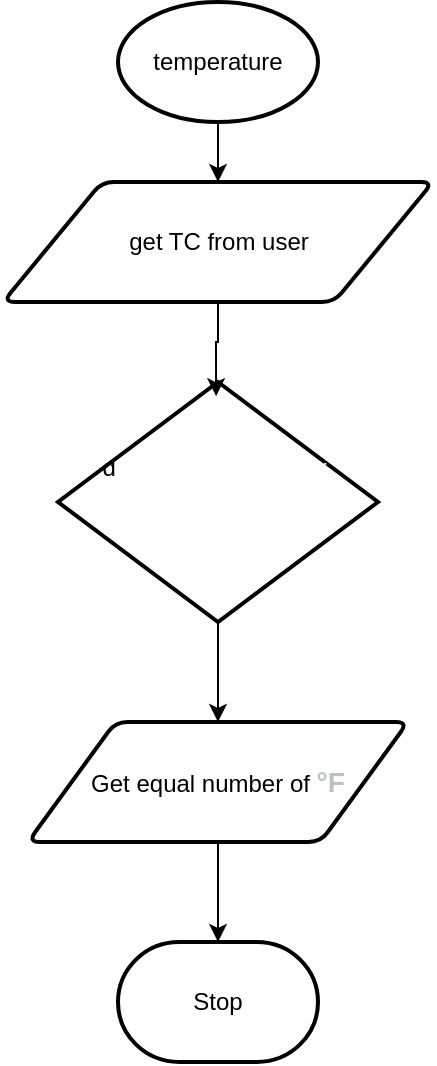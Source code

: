 <mxfile>
    <diagram id="r_Ug84spR0duPUYABwqX" name="Page-1">
        <mxGraphModel dx="861" dy="516" grid="1" gridSize="10" guides="1" tooltips="1" connect="1" arrows="1" fold="1" page="1" pageScale="1" pageWidth="850" pageHeight="1100" math="0" shadow="0">
            <root>
                <mxCell id="0"/>
                <mxCell id="1" parent="0"/>
                <mxCell id="13" style="edgeStyle=none;html=1;" edge="1" parent="1" source="3" target="11">
                    <mxGeometry relative="1" as="geometry"/>
                </mxCell>
                <mxCell id="3" value="temperature" style="strokeWidth=2;html=1;shape=mxgraph.flowchart.start_1;whiteSpace=wrap;" vertex="1" parent="1">
                    <mxGeometry x="265" y="60" width="100" height="60" as="geometry"/>
                </mxCell>
                <mxCell id="5" style="edgeStyle=none;html=1;" edge="1" parent="1" source="6" target="8">
                    <mxGeometry relative="1" as="geometry"/>
                </mxCell>
                <mxCell id="6" value="d&lt;font color=&quot;#ffffff&quot;&gt;o math with number&amp;nbsp;&lt;br&gt;&lt;span style=&quot;font-family: &amp;#34;lato&amp;#34; , sans-serif ; font-size: 14.667px ; text-align: left&quot;&gt;Tf = (9/5)*Tc+32&lt;/span&gt;&lt;/font&gt;&lt;div style=&quot;text-align: center&quot;&gt;&lt;b style=&quot;font-family: &amp;#34;arial&amp;#34; , sans-serif ; font-size: 14px ; text-align: left&quot;&gt;&lt;font color=&quot;#ffffff&quot;&gt;°&lt;/font&gt;&lt;/b&gt;&lt;/div&gt;" style="strokeWidth=2;html=1;shape=mxgraph.flowchart.decision;whiteSpace=wrap;" vertex="1" parent="1">
                    <mxGeometry x="235" y="250" width="160" height="120" as="geometry"/>
                </mxCell>
                <mxCell id="7" style="edgeStyle=none;html=1;entryX=0.5;entryY=0;entryDx=0;entryDy=0;entryPerimeter=0;" edge="1" parent="1" source="8" target="9">
                    <mxGeometry relative="1" as="geometry"/>
                </mxCell>
                <mxCell id="8" value="Get equal number of&amp;nbsp;&lt;b style=&quot;color: rgb(189 , 193 , 198) ; font-family: &amp;#34;arial&amp;#34; , sans-serif ; font-size: 14px ; text-align: left&quot;&gt;°F&lt;/b&gt;" style="shape=parallelogram;html=1;strokeWidth=2;perimeter=parallelogramPerimeter;whiteSpace=wrap;rounded=1;arcSize=12;size=0.23;" vertex="1" parent="1">
                    <mxGeometry x="220" y="420" width="190" height="60" as="geometry"/>
                </mxCell>
                <mxCell id="9" value="Stop" style="strokeWidth=2;html=1;shape=mxgraph.flowchart.terminator;whiteSpace=wrap;" vertex="1" parent="1">
                    <mxGeometry x="265" y="530" width="100" height="60" as="geometry"/>
                </mxCell>
                <mxCell id="12" style="edgeStyle=orthogonalEdgeStyle;html=1;entryX=0.494;entryY=0.059;entryDx=0;entryDy=0;entryPerimeter=0;rounded=0;" edge="1" parent="1" source="11" target="6">
                    <mxGeometry relative="1" as="geometry"/>
                </mxCell>
                <mxCell id="11" value="get TC from user" style="shape=parallelogram;html=1;strokeWidth=2;perimeter=parallelogramPerimeter;whiteSpace=wrap;rounded=1;arcSize=12;size=0.23;" vertex="1" parent="1">
                    <mxGeometry x="207.5" y="150" width="215" height="60" as="geometry"/>
                </mxCell>
            </root>
        </mxGraphModel>
    </diagram>
</mxfile>